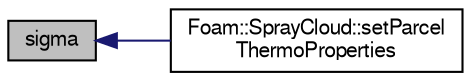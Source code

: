 digraph "sigma"
{
  bgcolor="transparent";
  edge [fontname="FreeSans",fontsize="10",labelfontname="FreeSans",labelfontsize="10"];
  node [fontname="FreeSans",fontsize="10",shape=record];
  rankdir="LR";
  Node1 [label="sigma",height=0.2,width=0.4,color="black", fillcolor="grey75", style="filled" fontcolor="black"];
  Node1 -> Node2 [dir="back",color="midnightblue",fontsize="10",style="solid",fontname="FreeSans"];
  Node2 [label="Foam::SprayCloud::setParcel\lThermoProperties",height=0.2,width=0.4,color="black",URL="$a02341.html#a3b7f36d51838109c584a2ae57c525d57",tooltip="Set parcel thermo properties. "];
}

